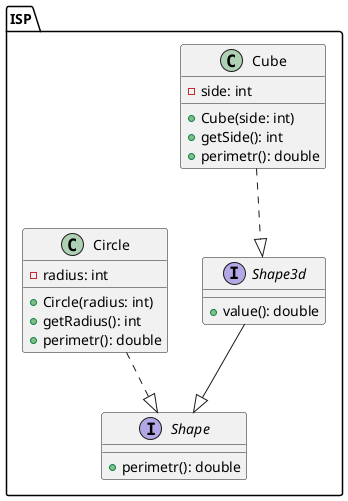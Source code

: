 @startuml
package ISP {
interface Shape {
  + perimetr(): double
}

interface Shape3d {
  + value(): double
}

class Cube {
  - side: int
  + Cube(side: int)
  + getSide(): int
  + perimetr(): double
}

class Circle {
  - radius: int
  + Circle(radius: int)
  + getRadius(): int
  + perimetr(): double
}

Shape3d --|> Shape
Cube ..|> Shape3d
Circle ..|> Shape
@enduml

@enduml
